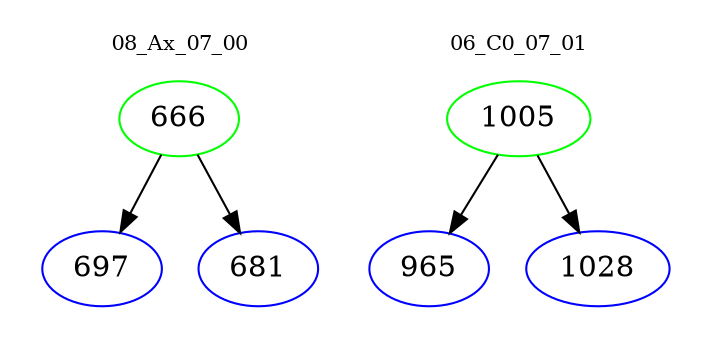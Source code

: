 digraph{
subgraph cluster_0 {
color = white
label = "08_Ax_07_00";
fontsize=10;
T0_666 [label="666", color="green"]
T0_666 -> T0_697 [color="black"]
T0_697 [label="697", color="blue"]
T0_666 -> T0_681 [color="black"]
T0_681 [label="681", color="blue"]
}
subgraph cluster_1 {
color = white
label = "06_C0_07_01";
fontsize=10;
T1_1005 [label="1005", color="green"]
T1_1005 -> T1_965 [color="black"]
T1_965 [label="965", color="blue"]
T1_1005 -> T1_1028 [color="black"]
T1_1028 [label="1028", color="blue"]
}
}
